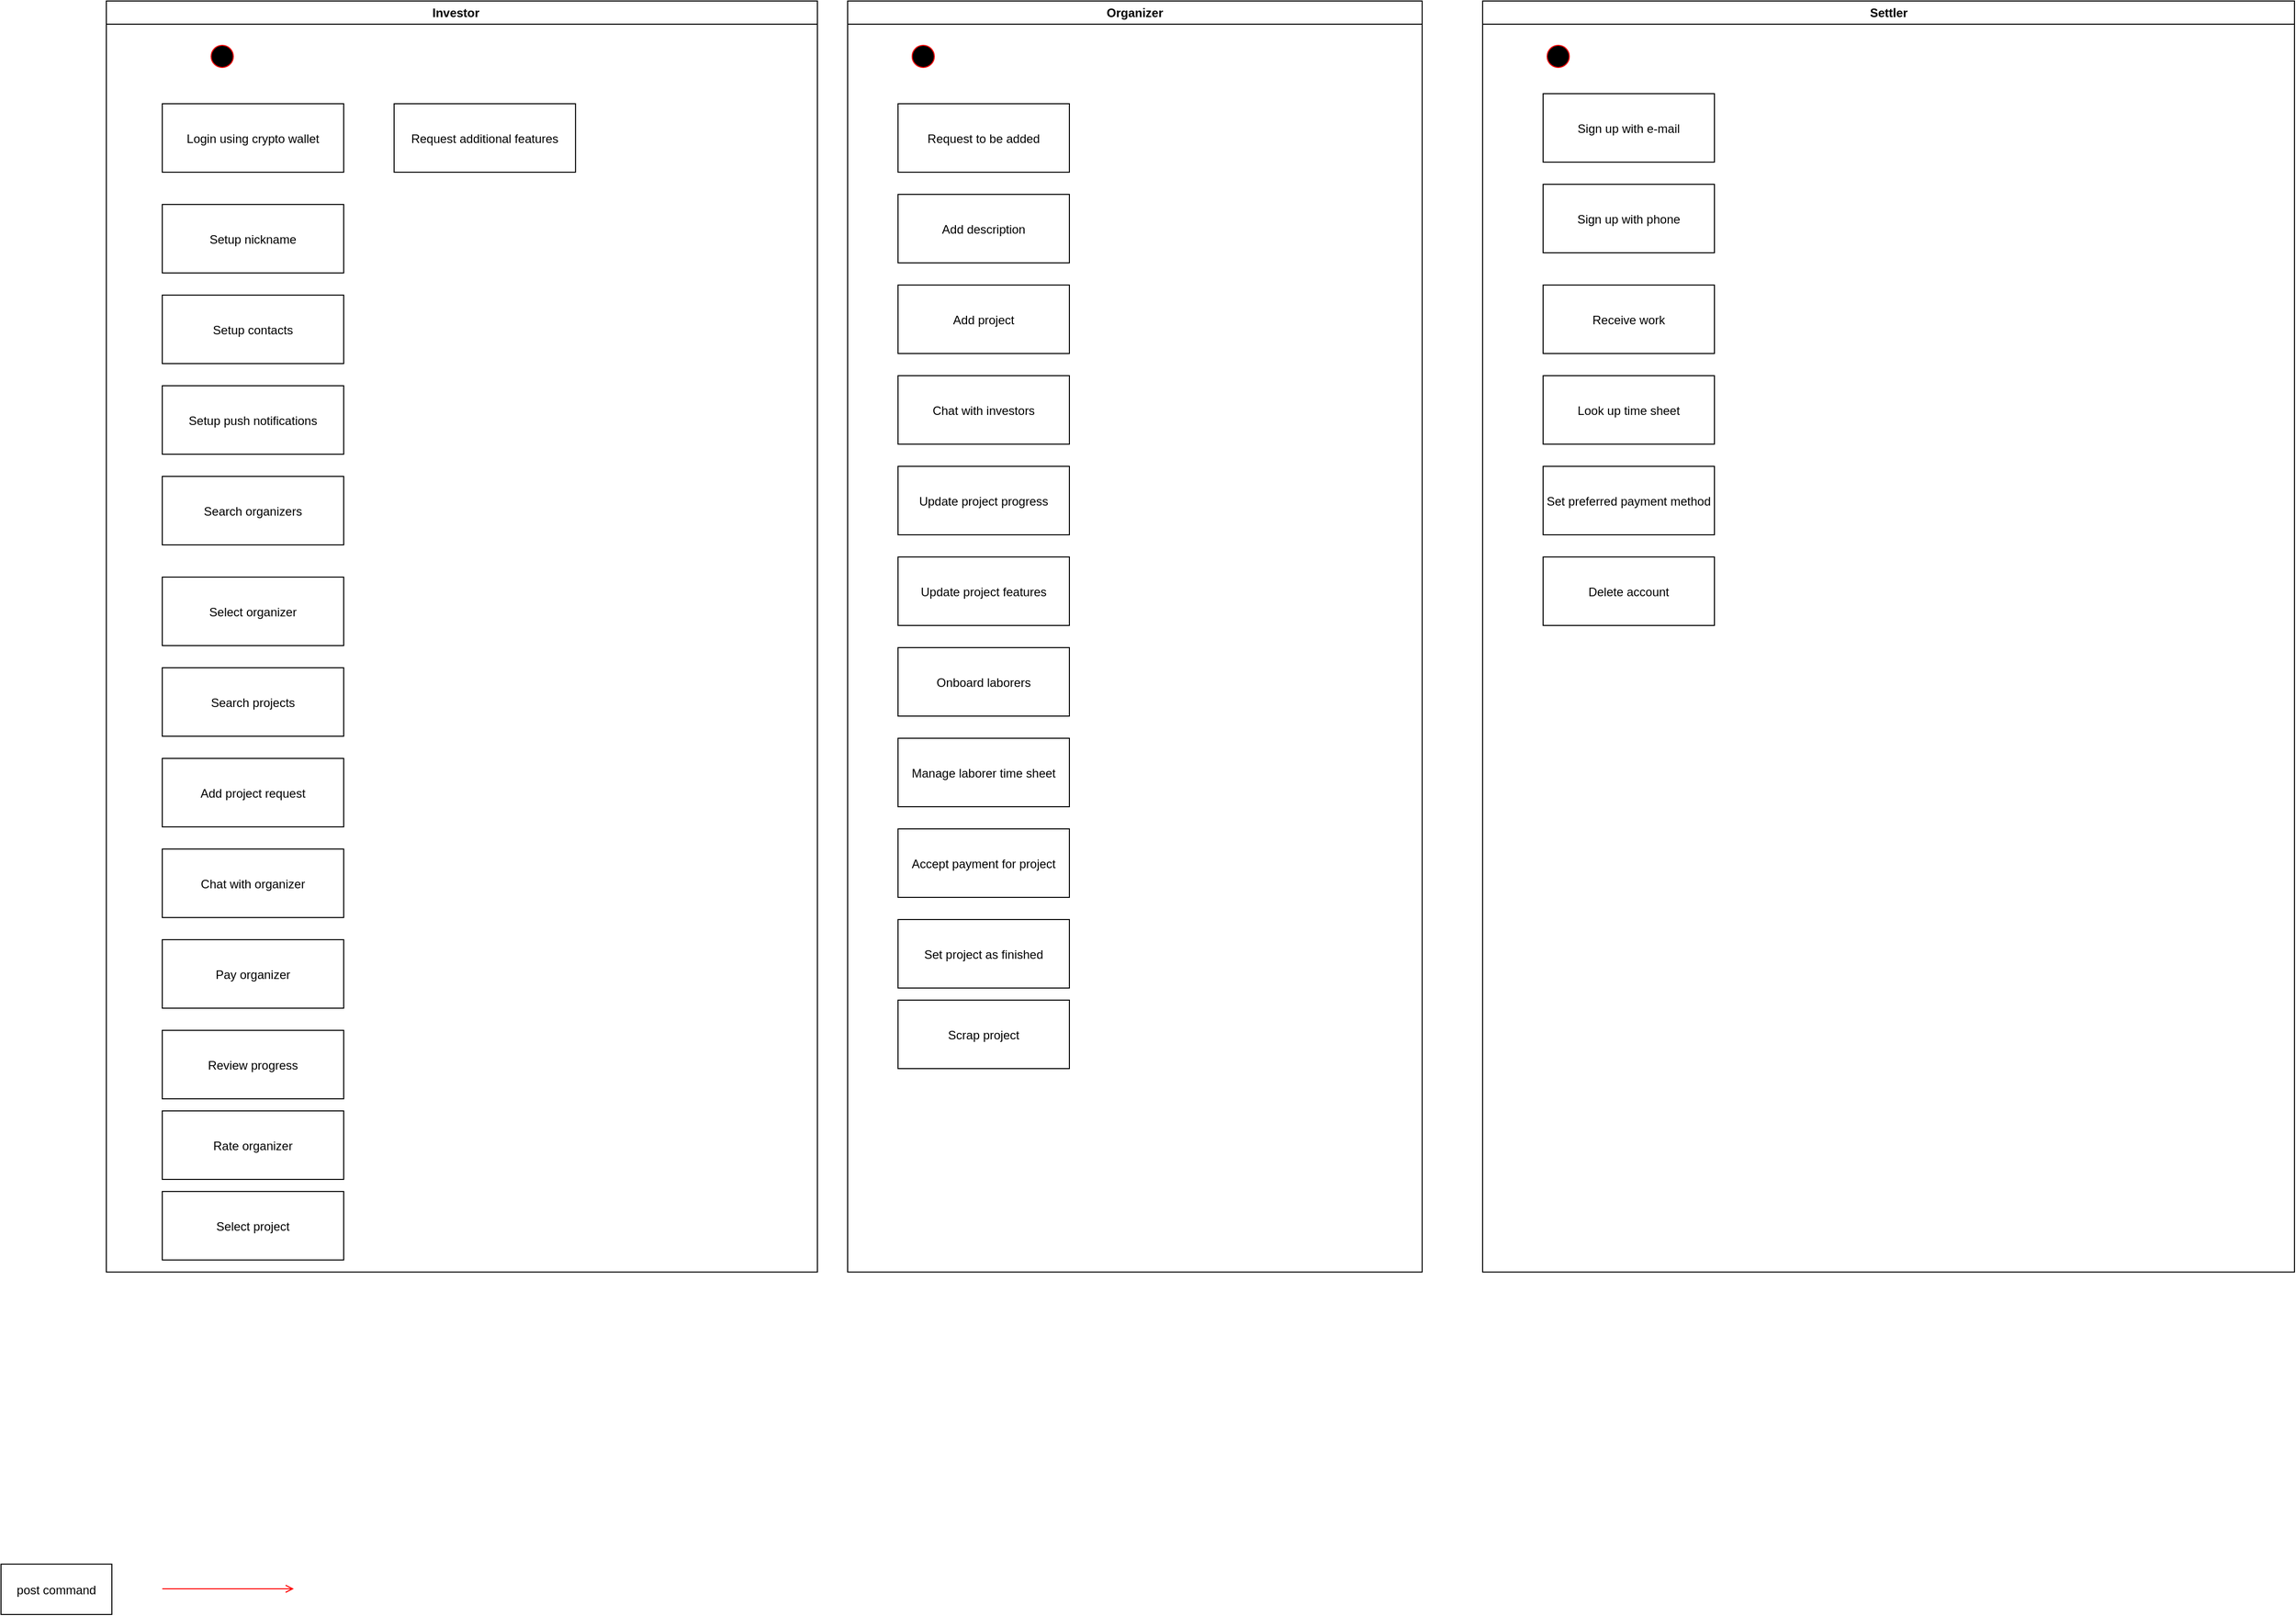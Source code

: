 <mxfile version="24.7.16">
  <diagram name="Page-1" id="e7e014a7-5840-1c2e-5031-d8a46d1fe8dd">
    <mxGraphModel dx="3354" dy="1901" grid="1" gridSize="10" guides="1" tooltips="1" connect="1" arrows="1" fold="1" page="1" pageScale="1" pageWidth="1920" pageHeight="1200" background="none" math="0" shadow="0">
      <root>
        <mxCell id="0" />
        <mxCell id="1" parent="0" />
        <mxCell id="2" value="Investor    " style="swimlane;whiteSpace=wrap" parent="1" vertex="1">
          <mxGeometry x="164.5" y="128" width="705.5" height="1262" as="geometry" />
        </mxCell>
        <mxCell id="5" value="" style="ellipse;shape=startState;fillColor=#000000;strokeColor=#ff0000;" parent="2" vertex="1">
          <mxGeometry x="100" y="40" width="30" height="30" as="geometry" />
        </mxCell>
        <mxCell id="VlkPv9jspcL5AIq_9kxq-46" value="Login using crypto wallet" style="" vertex="1" parent="2">
          <mxGeometry x="55.5" y="102" width="180" height="68" as="geometry" />
        </mxCell>
        <mxCell id="VlkPv9jspcL5AIq_9kxq-47" value="Setup nickname" style="" vertex="1" parent="2">
          <mxGeometry x="55.5" y="202" width="180" height="68" as="geometry" />
        </mxCell>
        <mxCell id="VlkPv9jspcL5AIq_9kxq-48" value="Setup contacts" style="" vertex="1" parent="2">
          <mxGeometry x="55.5" y="292" width="180" height="68" as="geometry" />
        </mxCell>
        <mxCell id="VlkPv9jspcL5AIq_9kxq-49" value="Setup push notifications" style="" vertex="1" parent="2">
          <mxGeometry x="55.5" y="382" width="180" height="68" as="geometry" />
        </mxCell>
        <mxCell id="VlkPv9jspcL5AIq_9kxq-50" value="Search organizers" style="" vertex="1" parent="2">
          <mxGeometry x="55.5" y="472" width="180" height="68" as="geometry" />
        </mxCell>
        <mxCell id="VlkPv9jspcL5AIq_9kxq-51" value="Select organizer" style="" vertex="1" parent="2">
          <mxGeometry x="55.5" y="572" width="180" height="68" as="geometry" />
        </mxCell>
        <mxCell id="VlkPv9jspcL5AIq_9kxq-52" value="Search projects" style="" vertex="1" parent="2">
          <mxGeometry x="55.5" y="662" width="180" height="68" as="geometry" />
        </mxCell>
        <mxCell id="VlkPv9jspcL5AIq_9kxq-53" value="Add project request" style="" vertex="1" parent="2">
          <mxGeometry x="55.5" y="752" width="180" height="68" as="geometry" />
        </mxCell>
        <mxCell id="VlkPv9jspcL5AIq_9kxq-54" value="Chat with organizer" style="" vertex="1" parent="2">
          <mxGeometry x="55.5" y="842" width="180" height="68" as="geometry" />
        </mxCell>
        <mxCell id="VlkPv9jspcL5AIq_9kxq-55" value="Pay organizer" style="" vertex="1" parent="2">
          <mxGeometry x="55.5" y="932" width="180" height="68" as="geometry" />
        </mxCell>
        <mxCell id="VlkPv9jspcL5AIq_9kxq-56" value="Review progress" style="" vertex="1" parent="2">
          <mxGeometry x="55.5" y="1022" width="180" height="68" as="geometry" />
        </mxCell>
        <mxCell id="VlkPv9jspcL5AIq_9kxq-57" value="Rate organizer" style="" vertex="1" parent="2">
          <mxGeometry x="55.5" y="1102" width="180" height="68" as="geometry" />
        </mxCell>
        <mxCell id="VlkPv9jspcL5AIq_9kxq-58" value="Select project" style="" vertex="1" parent="2">
          <mxGeometry x="55.5" y="1182" width="180" height="68" as="geometry" />
        </mxCell>
        <mxCell id="VlkPv9jspcL5AIq_9kxq-59" value="Request additional features" style="" vertex="1" parent="2">
          <mxGeometry x="285.5" y="102" width="180" height="68" as="geometry" />
        </mxCell>
        <mxCell id="3" value="Organizer" style="swimlane;whiteSpace=wrap" parent="1" vertex="1">
          <mxGeometry x="900" y="128" width="570" height="1262" as="geometry" />
        </mxCell>
        <mxCell id="13" value="" style="ellipse;shape=startState;fillColor=#000000;strokeColor=#ff0000;" parent="3" vertex="1">
          <mxGeometry x="60" y="40" width="30" height="30" as="geometry" />
        </mxCell>
        <mxCell id="VlkPv9jspcL5AIq_9kxq-61" value="Request to be added" style="" vertex="1" parent="3">
          <mxGeometry x="50" y="102" width="170" height="68" as="geometry" />
        </mxCell>
        <mxCell id="VlkPv9jspcL5AIq_9kxq-62" value="Add description" style="" vertex="1" parent="3">
          <mxGeometry x="50" y="192" width="170" height="68" as="geometry" />
        </mxCell>
        <mxCell id="VlkPv9jspcL5AIq_9kxq-63" value="Add project" style="" vertex="1" parent="3">
          <mxGeometry x="50" y="282" width="170" height="68" as="geometry" />
        </mxCell>
        <mxCell id="VlkPv9jspcL5AIq_9kxq-64" value="Chat with investors" style="" vertex="1" parent="3">
          <mxGeometry x="50" y="372" width="170" height="68" as="geometry" />
        </mxCell>
        <mxCell id="VlkPv9jspcL5AIq_9kxq-65" value="Update project progress" style="" vertex="1" parent="3">
          <mxGeometry x="50" y="462" width="170" height="68" as="geometry" />
        </mxCell>
        <mxCell id="VlkPv9jspcL5AIq_9kxq-66" value="Update project features" style="" vertex="1" parent="3">
          <mxGeometry x="50" y="552" width="170" height="68" as="geometry" />
        </mxCell>
        <mxCell id="VlkPv9jspcL5AIq_9kxq-67" value="Onboard laborers" style="" vertex="1" parent="3">
          <mxGeometry x="50" y="642" width="170" height="68" as="geometry" />
        </mxCell>
        <mxCell id="VlkPv9jspcL5AIq_9kxq-68" value="Manage laborer time sheet" style="" vertex="1" parent="3">
          <mxGeometry x="50" y="732" width="170" height="68" as="geometry" />
        </mxCell>
        <mxCell id="VlkPv9jspcL5AIq_9kxq-69" value="Accept payment for project" style="" vertex="1" parent="3">
          <mxGeometry x="50" y="822" width="170" height="68" as="geometry" />
        </mxCell>
        <mxCell id="VlkPv9jspcL5AIq_9kxq-70" value="Set project as finished" style="" vertex="1" parent="3">
          <mxGeometry x="50" y="912" width="170" height="68" as="geometry" />
        </mxCell>
        <mxCell id="VlkPv9jspcL5AIq_9kxq-71" value="Scrap project" style="" vertex="1" parent="3">
          <mxGeometry x="50" y="992" width="170" height="68" as="geometry" />
        </mxCell>
        <mxCell id="4" value="Settler" style="swimlane;whiteSpace=wrap" parent="1" vertex="1">
          <mxGeometry x="1530" y="128" width="805.5" height="1262" as="geometry" />
        </mxCell>
        <mxCell id="VlkPv9jspcL5AIq_9kxq-43" value="" style="ellipse;shape=startState;fillColor=#000000;strokeColor=#ff0000;" vertex="1" parent="4">
          <mxGeometry x="60" y="40" width="30" height="30" as="geometry" />
        </mxCell>
        <mxCell id="VlkPv9jspcL5AIq_9kxq-73" value="Sign up with e-mail" style="" vertex="1" parent="4">
          <mxGeometry x="60" y="92" width="170" height="68" as="geometry" />
        </mxCell>
        <mxCell id="VlkPv9jspcL5AIq_9kxq-74" value="Sign up with phone" style="" vertex="1" parent="4">
          <mxGeometry x="60" y="182" width="170" height="68" as="geometry" />
        </mxCell>
        <mxCell id="VlkPv9jspcL5AIq_9kxq-75" value="Receive work" style="" vertex="1" parent="4">
          <mxGeometry x="60" y="282" width="170" height="68" as="geometry" />
        </mxCell>
        <mxCell id="VlkPv9jspcL5AIq_9kxq-76" value="Look up time sheet" style="" vertex="1" parent="4">
          <mxGeometry x="60" y="372" width="170" height="68" as="geometry" />
        </mxCell>
        <mxCell id="VlkPv9jspcL5AIq_9kxq-77" value="Set preferred payment method" style="" vertex="1" parent="4">
          <mxGeometry x="60" y="462" width="170" height="68" as="geometry" />
        </mxCell>
        <mxCell id="VlkPv9jspcL5AIq_9kxq-78" value="Delete account" style="" vertex="1" parent="4">
          <mxGeometry x="60" y="552" width="170" height="68" as="geometry" />
        </mxCell>
        <mxCell id="VlkPv9jspcL5AIq_9kxq-41" value="post command" style="" vertex="1" parent="1">
          <mxGeometry x="60" y="1680" width="110" height="50" as="geometry" />
        </mxCell>
        <mxCell id="VlkPv9jspcL5AIq_9kxq-42" value="" style="endArrow=open;strokeColor=#FF0000;endFill=1;rounded=0" edge="1" parent="1">
          <mxGeometry relative="1" as="geometry">
            <mxPoint x="220" y="1704.5" as="sourcePoint" />
            <mxPoint x="350.5" y="1704.5" as="targetPoint" />
          </mxGeometry>
        </mxCell>
      </root>
    </mxGraphModel>
  </diagram>
</mxfile>
